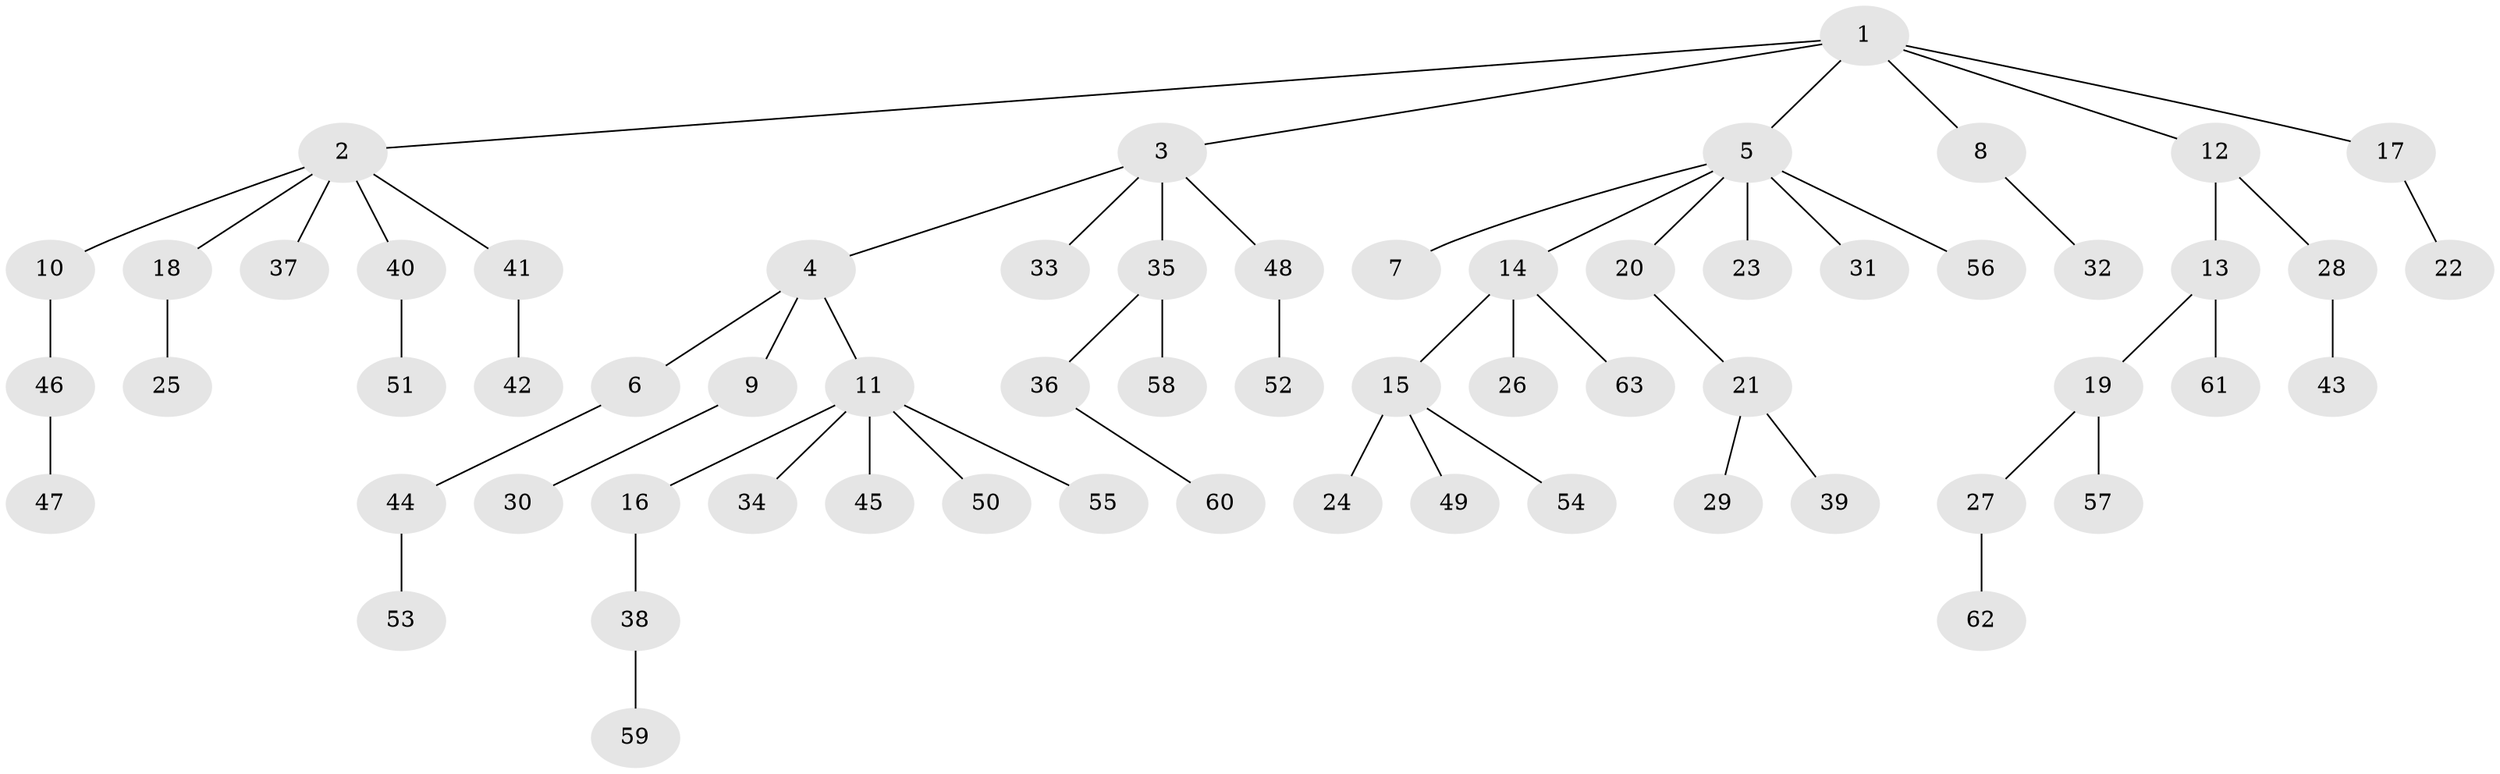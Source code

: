 // coarse degree distribution, {6: 0.05263157894736842, 5: 0.05263157894736842, 4: 0.05263157894736842, 2: 0.21052631578947367, 1: 0.5789473684210527, 3: 0.05263157894736842}
// Generated by graph-tools (version 1.1) at 2025/51/03/04/25 22:51:37]
// undirected, 63 vertices, 62 edges
graph export_dot {
  node [color=gray90,style=filled];
  1;
  2;
  3;
  4;
  5;
  6;
  7;
  8;
  9;
  10;
  11;
  12;
  13;
  14;
  15;
  16;
  17;
  18;
  19;
  20;
  21;
  22;
  23;
  24;
  25;
  26;
  27;
  28;
  29;
  30;
  31;
  32;
  33;
  34;
  35;
  36;
  37;
  38;
  39;
  40;
  41;
  42;
  43;
  44;
  45;
  46;
  47;
  48;
  49;
  50;
  51;
  52;
  53;
  54;
  55;
  56;
  57;
  58;
  59;
  60;
  61;
  62;
  63;
  1 -- 2;
  1 -- 3;
  1 -- 5;
  1 -- 8;
  1 -- 12;
  1 -- 17;
  2 -- 10;
  2 -- 18;
  2 -- 37;
  2 -- 40;
  2 -- 41;
  3 -- 4;
  3 -- 33;
  3 -- 35;
  3 -- 48;
  4 -- 6;
  4 -- 9;
  4 -- 11;
  5 -- 7;
  5 -- 14;
  5 -- 20;
  5 -- 23;
  5 -- 31;
  5 -- 56;
  6 -- 44;
  8 -- 32;
  9 -- 30;
  10 -- 46;
  11 -- 16;
  11 -- 34;
  11 -- 45;
  11 -- 50;
  11 -- 55;
  12 -- 13;
  12 -- 28;
  13 -- 19;
  13 -- 61;
  14 -- 15;
  14 -- 26;
  14 -- 63;
  15 -- 24;
  15 -- 49;
  15 -- 54;
  16 -- 38;
  17 -- 22;
  18 -- 25;
  19 -- 27;
  19 -- 57;
  20 -- 21;
  21 -- 29;
  21 -- 39;
  27 -- 62;
  28 -- 43;
  35 -- 36;
  35 -- 58;
  36 -- 60;
  38 -- 59;
  40 -- 51;
  41 -- 42;
  44 -- 53;
  46 -- 47;
  48 -- 52;
}
